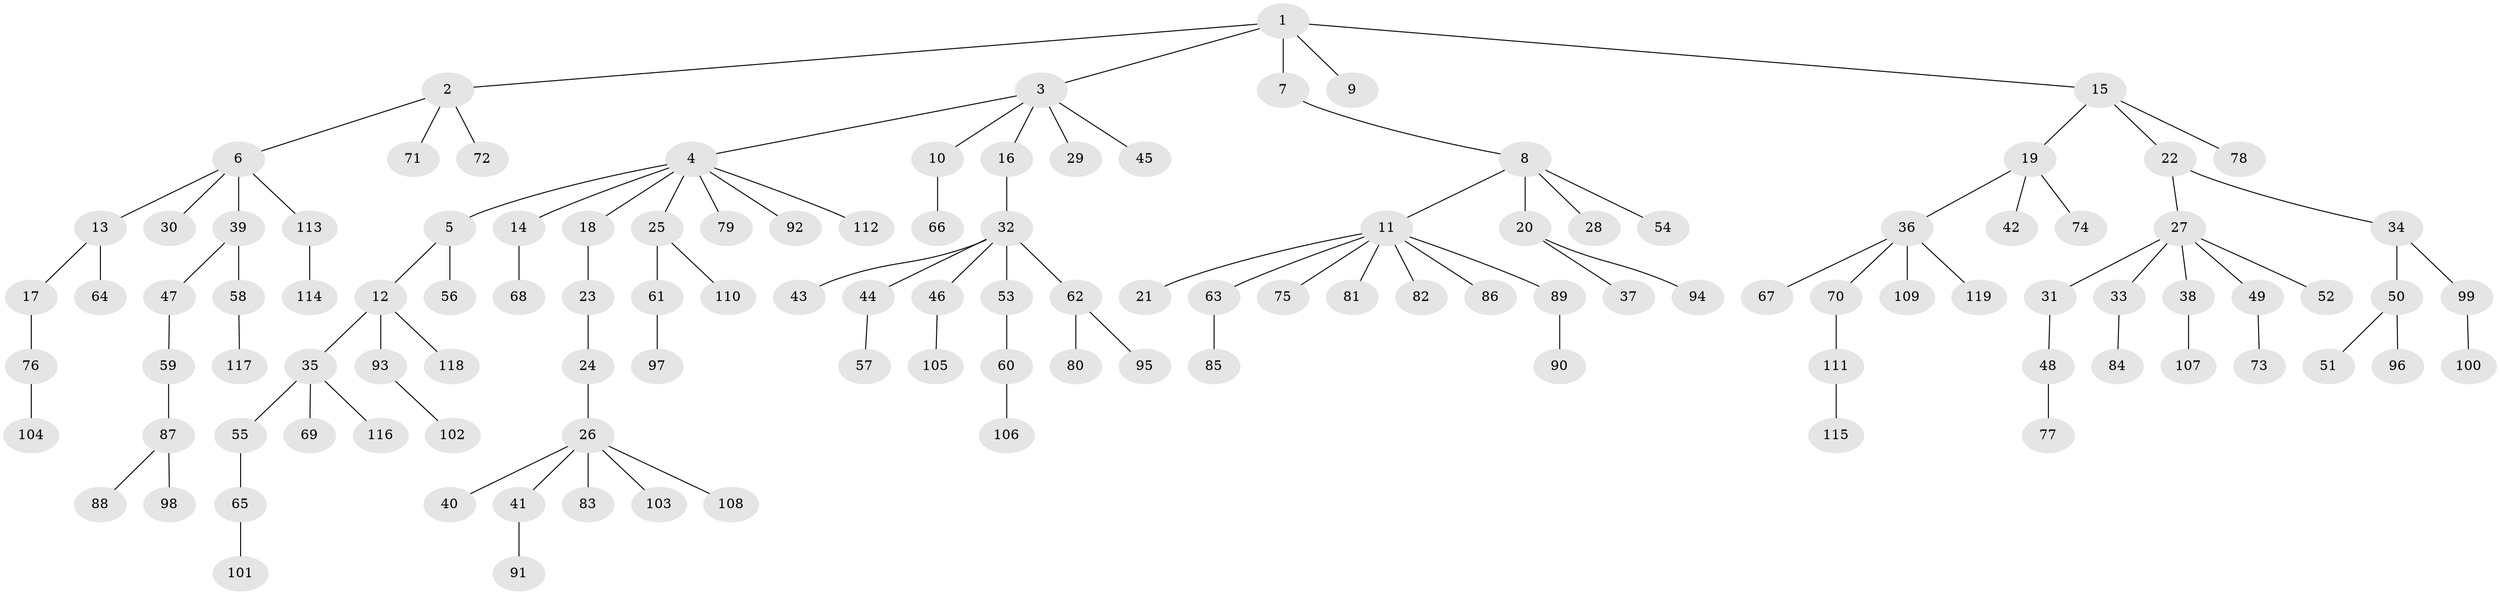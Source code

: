 // coarse degree distribution, {5: 0.03614457831325301, 3: 0.04819277108433735, 6: 0.03614457831325301, 7: 0.03614457831325301, 4: 0.04819277108433735, 1: 0.6024096385542169, 2: 0.1927710843373494}
// Generated by graph-tools (version 1.1) at 2025/24/03/03/25 07:24:05]
// undirected, 119 vertices, 118 edges
graph export_dot {
graph [start="1"]
  node [color=gray90,style=filled];
  1;
  2;
  3;
  4;
  5;
  6;
  7;
  8;
  9;
  10;
  11;
  12;
  13;
  14;
  15;
  16;
  17;
  18;
  19;
  20;
  21;
  22;
  23;
  24;
  25;
  26;
  27;
  28;
  29;
  30;
  31;
  32;
  33;
  34;
  35;
  36;
  37;
  38;
  39;
  40;
  41;
  42;
  43;
  44;
  45;
  46;
  47;
  48;
  49;
  50;
  51;
  52;
  53;
  54;
  55;
  56;
  57;
  58;
  59;
  60;
  61;
  62;
  63;
  64;
  65;
  66;
  67;
  68;
  69;
  70;
  71;
  72;
  73;
  74;
  75;
  76;
  77;
  78;
  79;
  80;
  81;
  82;
  83;
  84;
  85;
  86;
  87;
  88;
  89;
  90;
  91;
  92;
  93;
  94;
  95;
  96;
  97;
  98;
  99;
  100;
  101;
  102;
  103;
  104;
  105;
  106;
  107;
  108;
  109;
  110;
  111;
  112;
  113;
  114;
  115;
  116;
  117;
  118;
  119;
  1 -- 2;
  1 -- 3;
  1 -- 7;
  1 -- 9;
  1 -- 15;
  2 -- 6;
  2 -- 71;
  2 -- 72;
  3 -- 4;
  3 -- 10;
  3 -- 16;
  3 -- 29;
  3 -- 45;
  4 -- 5;
  4 -- 14;
  4 -- 18;
  4 -- 25;
  4 -- 79;
  4 -- 92;
  4 -- 112;
  5 -- 12;
  5 -- 56;
  6 -- 13;
  6 -- 30;
  6 -- 39;
  6 -- 113;
  7 -- 8;
  8 -- 11;
  8 -- 20;
  8 -- 28;
  8 -- 54;
  10 -- 66;
  11 -- 21;
  11 -- 63;
  11 -- 75;
  11 -- 81;
  11 -- 82;
  11 -- 86;
  11 -- 89;
  12 -- 35;
  12 -- 93;
  12 -- 118;
  13 -- 17;
  13 -- 64;
  14 -- 68;
  15 -- 19;
  15 -- 22;
  15 -- 78;
  16 -- 32;
  17 -- 76;
  18 -- 23;
  19 -- 36;
  19 -- 42;
  19 -- 74;
  20 -- 37;
  20 -- 94;
  22 -- 27;
  22 -- 34;
  23 -- 24;
  24 -- 26;
  25 -- 61;
  25 -- 110;
  26 -- 40;
  26 -- 41;
  26 -- 83;
  26 -- 103;
  26 -- 108;
  27 -- 31;
  27 -- 33;
  27 -- 38;
  27 -- 49;
  27 -- 52;
  31 -- 48;
  32 -- 43;
  32 -- 44;
  32 -- 46;
  32 -- 53;
  32 -- 62;
  33 -- 84;
  34 -- 50;
  34 -- 99;
  35 -- 55;
  35 -- 69;
  35 -- 116;
  36 -- 67;
  36 -- 70;
  36 -- 109;
  36 -- 119;
  38 -- 107;
  39 -- 47;
  39 -- 58;
  41 -- 91;
  44 -- 57;
  46 -- 105;
  47 -- 59;
  48 -- 77;
  49 -- 73;
  50 -- 51;
  50 -- 96;
  53 -- 60;
  55 -- 65;
  58 -- 117;
  59 -- 87;
  60 -- 106;
  61 -- 97;
  62 -- 80;
  62 -- 95;
  63 -- 85;
  65 -- 101;
  70 -- 111;
  76 -- 104;
  87 -- 88;
  87 -- 98;
  89 -- 90;
  93 -- 102;
  99 -- 100;
  111 -- 115;
  113 -- 114;
}
